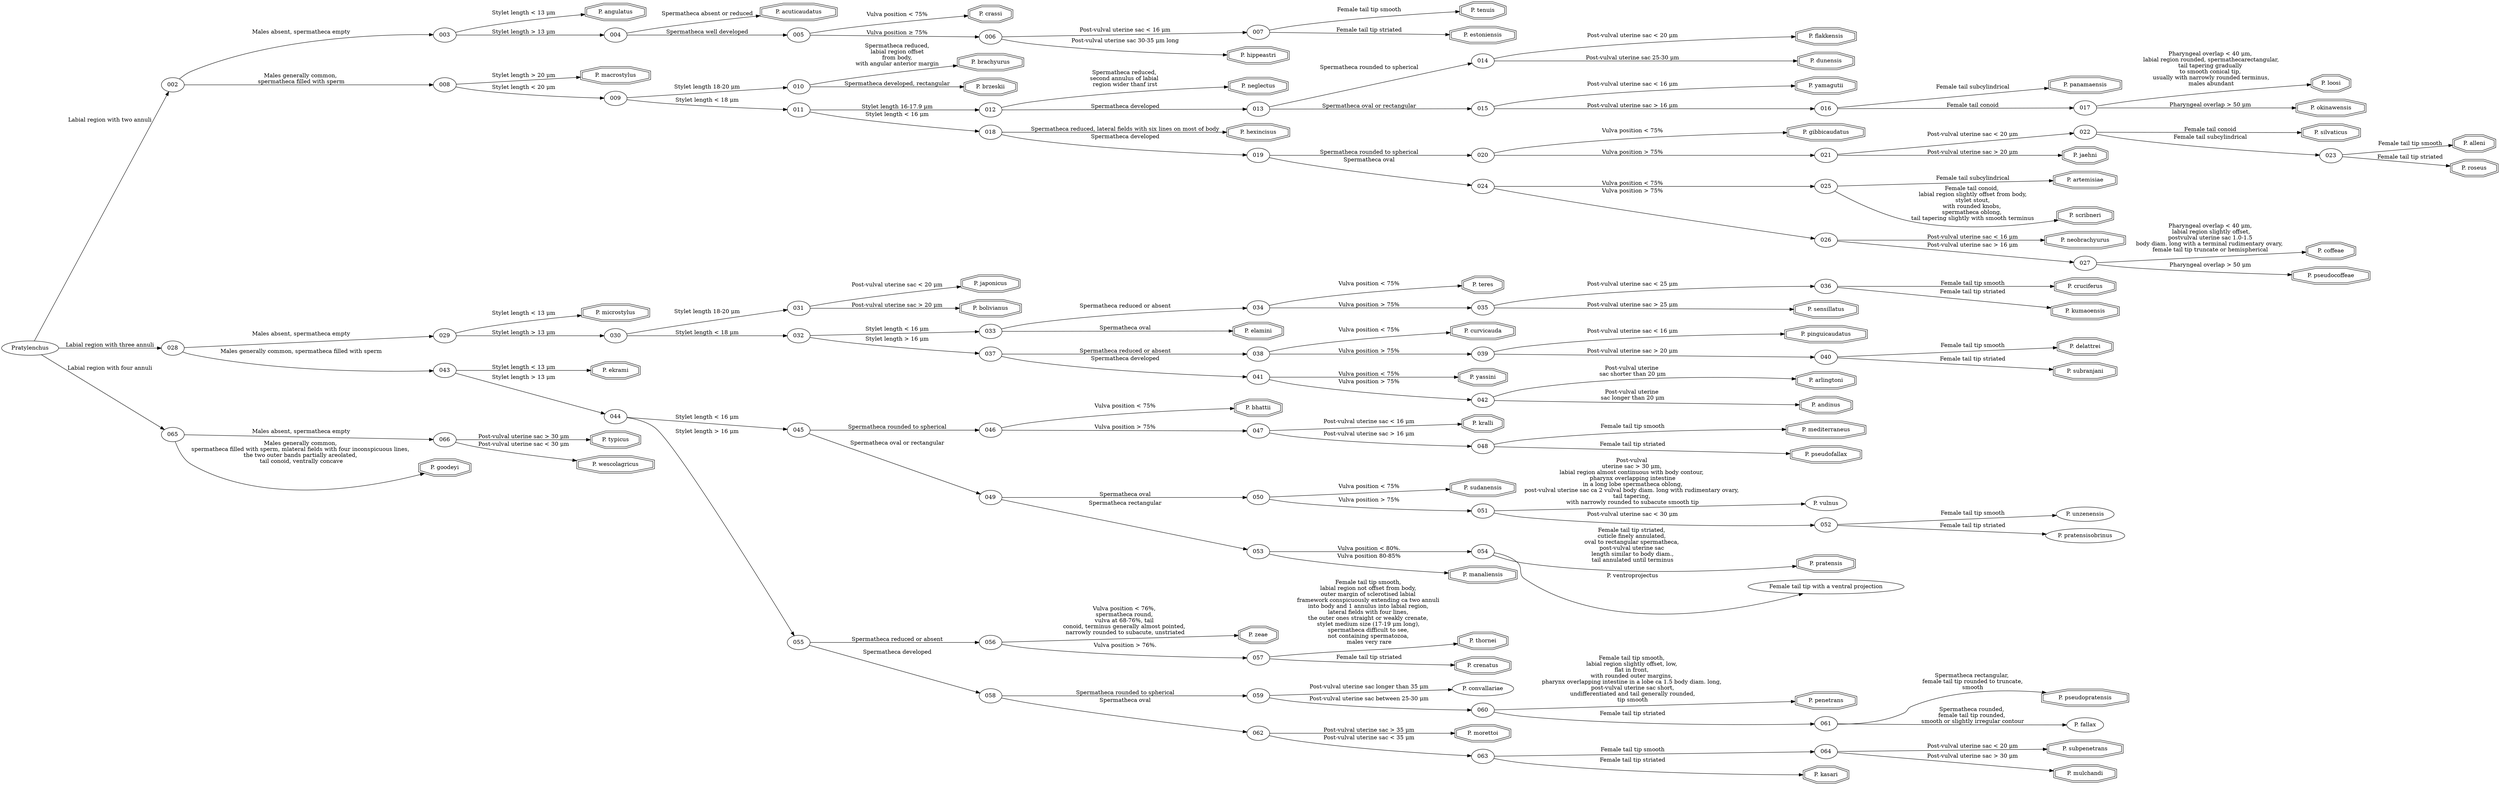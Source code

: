 digraph Pratylenchus {
	graph [rankdir=LR]
	001 [label=Pratylenchus]
	001 -> 002 [label="Labial region with two annuli"]
	001 -> 028 [label="Labial region with three annuli"]
	001 -> 065 [label="Labial region with four annuli"]
	002 -> 003 [label="Males absent, spermatheca empty"]
	002 -> 008 [label="Males generally common, 
spermatheca filled with sperm"]
	"P. angulatus" [shape=doubleoctagon]
	003 -> "P. angulatus" [label="Stylet length < 13 μm"]
	003 -> 004 [label="Stylet length > 13 μm"]
	"P. acuticaudatus" [shape=doubleoctagon]
	004 -> "P. acuticaudatus" [label="Spermatheca absent or reduced"]
	004 -> 005 [label="Spermatheca well developed"]
	"P. crassi" [shape=doubleoctagon]
	005 -> "P. crassi" [label="Vulva position < 75%"]
	005 -> 006 [label="Vulva position &#8805; 75%"]
	006 -> 007 [label="Post-vulval uterine sac < 16 μm"]
	"P. hippeastri" [shape=doubleoctagon]
	006 -> "P. hippeastri" [label="Post-vulval uterine sac 30-35 μm long"]
	"P. tenuis" [shape=doubleoctagon]
	007 -> "P. tenuis" [label="Female tail tip smooth"]
	"P. estoniensis" [shape=doubleoctagon]
	007 -> "P. estoniensis" [label="Female tail tip striated"]
	"P. macrostylus" [shape=doubleoctagon]
	008 -> "P. macrostylus" [label="Stylet length > 20 μm"]
	008 -> 009 [label="Stylet length < 20 μm"]
	009 -> 010 [label="Stylet length 18-20 μm"]
	009 -> 011 [label="Stylet length < 18 μm"]
	"P. brachyurus" [shape=doubleoctagon]
	010 -> "P. brachyurus" [label="Spermatheca reduced,
labial region offset
 from body, 
with angular anterior margin"]
	"P. brzeskii" [shape=doubleoctagon]
	010 -> "P. brzeskii" [label="Spermatheca developed, rectangular"]
	011 -> 012 [label="Stylet length 16-17.9 μm"]
	011 -> 018 [label="Stylet length < 16 μm"]
	"P. neglectus" [shape=doubleoctagon]
	012 -> "P. neglectus" [label="Spermatheca reduced, 
second annulus of labial 
region wider thanf irst"]
	012 -> 013 [label="Spermatheca developed"]
	013 -> 014 [label="Spermatheca rounded to spherical"]
	013 -> 015 [label="Spermatheca oval or rectangular"]
	"P. flakkensis" [shape=doubleoctagon]
	"P. dunensis" [shape=doubleoctagon]
	014 -> "P. flakkensis" [label="Post-vulval uterine sac < 20 μm"]
	014 -> "P. dunensis" [label="Post-vulval uterine sac 25-30 μm"]
	"P. yamagutii" [shape=doubleoctagon]
	015 -> "P. yamagutii" [label="Post-vulval uterine sac < 16 μm"]
	015 -> 016 [label="Post-vulval uterine sac > 16 μm"]
	"P. panamaensis" [shape=doubleoctagon]
	016 -> "P. panamaensis" [label="Female tail subcylindrical"]
	016 -> 017 [label="Female tail conoid"]
	"P. loosi" [shape=doubleoctagon]
	017 -> "P. loosi" [label="Pharyngeal overlap < 40 μm,
 labial region rounded, spermathecarectangular,
 tail tapering gradually 
to smooth conical tip,
 usually with narrowly rounded terminus,
 males abundant"]
	"P. okinawensis" [shape=doubleoctagon]
	017 -> "P. okinawensis" [label="Pharyngeal overlap > 50 μm"]
	"P. hexincisus" [shape=doubleoctagon]
	018 -> "P. hexincisus" [label="Spermatheca reduced, lateral fields with six lines on most of body"]
	018 -> 019 [label="Spermatheca developed"]
	019 -> 020 [label="Spermatheca rounded to spherical"]
	019 -> 024 [label="Spermatheca oval"]
	"P. gibbicaudatus" [shape=doubleoctagon]
	020 -> "P. gibbicaudatus" [label="Vulva position < 75%"]
	020 -> 021 [label="Vulva position > 75%"]
	021 -> 022 [label="Post-vulval uterine sac < 20 μm"]
	"P. jaehni" [shape=doubleoctagon]
	021 -> "P. jaehni" [label="Post-vulval uterine sac > 20 μm"]
	"P. silvaticus" [shape=doubleoctagon]
	022 -> "P. silvaticus" [label="Female tail conoid"]
	022 -> 023 [label="Female tail subcylindrical"]
	"P. alleni" [shape=doubleoctagon]
	023 -> "P. alleni" [label="Female tail tip smooth"]
	"P. roseus" [shape=doubleoctagon]
	023 -> "P. roseus" [label="Female tail tip striated"]
	024 -> 025 [label="Vulva position < 75%"]
	024 -> 026 [label="Vulva position > 75%"]
	"P. artemisiae" [shape=doubleoctagon]
	025 -> "P. artemisiae" [label="Female tail subcylindrical"]
	"P. scribneri" [shape=doubleoctagon]
	025 -> "P. scribneri" [label="Female tail conoid, 
labial region slightly offset from body,
 stylet stout, 
with rounded knobs, 
spermatheca oblong, 
tail tapering slightly with smooth terminus"]
	"P. neobrachyurus" [shape=doubleoctagon]
	026 -> "P. neobrachyurus" [label="Post-vulval uterine sac < 16 μm"]
	026 -> 027 [label="Post-vulval uterine sac > 16 μm"]
	"P. coffeae" [shape=doubleoctagon]
	027 -> "P. coffeae" [label="Pharyngeal overlap < 40 μm,
 labial region slightly offset,
 postvulval uterine sac 1.0-1.5 
body diam. long with a terminal rudimentary ovary, 
female tail tip truncate or hemispherical"]
	"P. pseudocoffeae" [shape=doubleoctagon]
	027 -> "P. pseudocoffeae" [label="Pharyngeal overlap > 50 μm"]
	028 -> 029 [label="Males absent, spermatheca empty"]
	028 -> 043 [label="Males generally common, spermatheca filled with sperm"]
	"P. microstylus" [shape=doubleoctagon]
	029 -> "P. microstylus" [label="Stylet length < 13 μm"]
	029 -> 030 [label="Stylet length > 13 μm"]
	030 -> 031 [label="Stylet length 18-20 μm"]
	030 -> 032 [label="Stylet length < 18 μm"]
	"P. japonicus" [shape=doubleoctagon]
	031 -> "P. japonicus" [label="Post-vulval uterine sac < 20 μm"]
	"P. bolivianus" [shape=doubleoctagon]
	031 -> "P. bolivianus" [label="Post-vulval uterine sac > 20 μm"]
	032 -> 033 [label="Stylet length < 16 μm"]
	032 -> 037 [label="Stylet length > 16 μm"]
	033 -> 034 [label="Spermatheca reduced or absent"]
	"P. elamini" [shape=doubleoctagon]
	033 -> "P. elamini" [label="Spermatheca oval"]
	"P. teres" [shape=doubleoctagon]
	034 -> "P. teres" [label="Vulva position < 75%"]
	034 -> 035 [label="Vulva position > 75%"]
	035 -> 036 [label="Post-vulval uterine sac < 25 μm"]
	"P. sensillatus" [shape=doubleoctagon]
	035 -> "P. sensillatus" [label="Post-vulval uterine sac > 25 μm"]
	"P. cruciferus" [shape=doubleoctagon]
	036 -> "P. cruciferus" [label="Female tail tip smooth"]
	"P. kumaoensis" [shape=doubleoctagon]
	036 -> "P. kumaoensis" [label="Female tail tip striated"]
	037 -> 038 [label="Spermatheca reduced or absent"]
	037 -> 041 [label="Spermatheca developed"]
	"P. curvicauda" [shape=doubleoctagon]
	038 -> "P. curvicauda" [label="Vulva position < 75%"]
	038 -> 039 [label="Vulva position > 75%"]
	"P. pinguicaudatus" [shape=doubleoctagon]
	039 -> "P. pinguicaudatus" [label="Post-vulval uterine sac < 16 μm"]
	039 -> 040 [label="Post-vulval uterine sac > 20 μm"]
	"P. delattrei" [shape=doubleoctagon]
	040 -> "P. delattrei" [label="Female tail tip smooth"]
	"P. subranjani" [shape=doubleoctagon]
	040 -> "P. subranjani" [label="Female tail tip striated"]
	"P. yassini" [shape=doubleoctagon]
	041 -> "P. yassini" [label="Vulva position < 75%"]
	041 -> 042 [label="Vulva position > 75%"]
	"P. arlingtoni" [shape=doubleoctagon]
	042 -> "P. arlingtoni" [label="Post-vulval uterine 
sac shorter than 20 μm"]
	"P. andinus" [shape=doubleoctagon]
	042 -> "P. andinus" [label="Post-vulval uterine 
sac longer than 20 μm"]
	"P. ekrami" [shape=doubleoctagon]
	043 -> "P. ekrami" [label="Stylet length < 13 μm"]
	043 -> 044 [label="Stylet length > 13 μm"]
	044 -> 045 [label="Stylet length < 16 μm"]
	044 -> 055 [label="Stylet length > 16 μm"]
	045 -> 046 [label="Spermatheca rounded to spherical"]
	045 -> 049 [label="Spermatheca oval or rectangular"]
	"P. bhattii" [shape=doubleoctagon]
	046 -> "P. bhattii" [label="Vulva position < 75%"]
	046 -> 047 [label="Vulva position > 75%"]
	"P. kralli" [shape=doubleoctagon]
	047 -> "P. kralli" [label="Post-vulval uterine sac < 16 μm"]
	047 -> 048 [label="Post-vulval uterine sac > 16 μm"]
	"P. mediterraneus" [shape=doubleoctagon]
	048 -> "P. mediterraneus" [label="Female tail tip smooth"]
	"P. pseudofallax" [shape=doubleoctagon]
	048 -> "P. pseudofallax" [label="Female tail tip striated"]
	049 -> 050 [label="Spermatheca oval"]
	049 -> 053 [label="Spermatheca rectangular"]
	"P. sudanensis" [shape=doubleoctagon]
	050 -> "P. sudanensis" [label="Vulva position < 75%"]
	050 -> 051 [label="Vulva position > 75%"]
	051 -> "P. vulnus" [label="Post-vulval 
uterine sac > 30 μm, 
labial region almost continuous with body contour, 
pharynx overlapping intestine
 in a long lobe spermatheca oblong, 
post-vulval uterine sac ca 2 vulval body diam. long with rudimentary ovary, 
tail tapering, 
with narrowly rounded to subacute smooth tip"]
	051 -> 052 [label="Post-vulval uterine sac < 30 μm"]
	052 -> "P. unzenensis" [label="Female tail tip smooth"]
	052 -> "P. pratensisobrinus" [label="Female tail tip striated"]
	053 -> 054 [label="Vulva position < 80%."]
	"P. manaliensis" [shape=doubleoctagon]
	053 -> "P. manaliensis" [label="Vulva position 80-85%"]
	"P. pratensis" [shape=doubleoctagon]
	054 -> "P. pratensis" [label="Female tail tip striated, 
cuticle finely annulated, 
oval to rectangular spermatheca, 
post-vulval uterine sac 
length similar to body diam.,
tail annulated until terminus"]
	054 -> "Female tail tip with a ventral projection" [label="P. ventroprojectus"]
	055 -> 056 [label="Spermatheca reduced or absent"]
	055 -> 058 [label="Spermatheca developed"]
	"P. zeae" [shape=doubleoctagon]
	056 -> "P. zeae" [label="Vulva position < 76%, 
spermatheca round, 
vulva at 68-76%, tail 
conoid, terminus generally almost pointed, 
narrowly rounded to subacute, unstriated"]
	056 -> 057 [label="Vulva position > 76%."]
	"P. thornei" [shape=doubleoctagon]
	057 -> "P. thornei" [label="Female tail tip smooth, 
labial region not offset from body, 
outer margin of sclerotised labial 
framework conspicuously extending ca two annuli 
into body and 1 annulus into labial region, 
lateral fields with four lines, 
the outer ones straight or weakly crenate, 
stylet medium size (17-19 μm long), 
spermatheca difficult to see, 
not containing spermatozoa, 
males very rare"]
	"P. crenatus" [shape=doubleoctagon]
	057 -> "P. crenatus" [label="Female tail tip striated"]
	058 -> 059 [label="Spermatheca rounded to spherical"]
	058 -> 062 [label="Spermatheca oval"]
	059 -> "P. convallariae" [label="Post-vulval uterine sac longer than 35 μm"]
	059 -> 060 [label="Post-vulval uterine sac between 25-30 μm"]
	"P. penetrans" [shape=doubleoctagon]
	060 -> "P. penetrans" [label="Female tail tip smooth, 
labial region slightly offset, low, 
flat in front, 
with rounded outer margins, 
pharynx overlapping intestine in a lobe ca 1.5 body diam. long, 
post-vulval uterine sac short,
 undifferentiated and tail generally rounded, 
tip smooth"]
	060 -> 061 [label="Female tail tip striated"]
	"P. pseudopratensis" [shape=doubleoctagon]
	061 -> "P. pseudopratensis" [label="Spermatheca rectangular, 
female tail tip rounded to truncate,
smooth"]
	061 -> "P. fallax" [label="Spermatheca rounded, 
female tail tip rounded, 
smooth or slightly irregular contour"]
	"P. morettoi" [shape=doubleoctagon]
	062 -> "P. morettoi" [label="Post-vulval uterine sac > 35 μm"]
	062 -> 063 [label="Post-vulval uterine sac < 35 μm"]
	063 -> 064 [label="Female tail tip smooth"]
	"P. kasari" [shape=doubleoctagon]
	063 -> "P. kasari" [label="Female tail tip striated"]
	"P. subpenetrans" [shape=doubleoctagon]
	064 -> "P. subpenetrans" [label="Post-vulval uterine sac < 20 μm"]
	"P. mulchandi" [shape=doubleoctagon]
	064 -> "P. mulchandi" [label="Post-vulval uterine sac > 30 μm"]
	065 -> 066 [label="Males absent, spermatheca empty"]
	"P. goodeyi" [shape=doubleoctagon]
	065 -> "P. goodeyi" [label="Males generally common, 
spermatheca filled with sperm, \mlateral fields with four inconspicuous lines, 
the two outer bands partially areolated, 
tail conoid, ventrally concave"]
	"P. typicus" [shape=doubleoctagon]
	066 -> "P. typicus" [label="Post-vulval uterine sac > 30 μm"]
	"P. wescolagricus" [shape=doubleoctagon]
	066 -> "P. wescolagricus" [label="Post-vulval uterine sac < 30 μm"]
}
